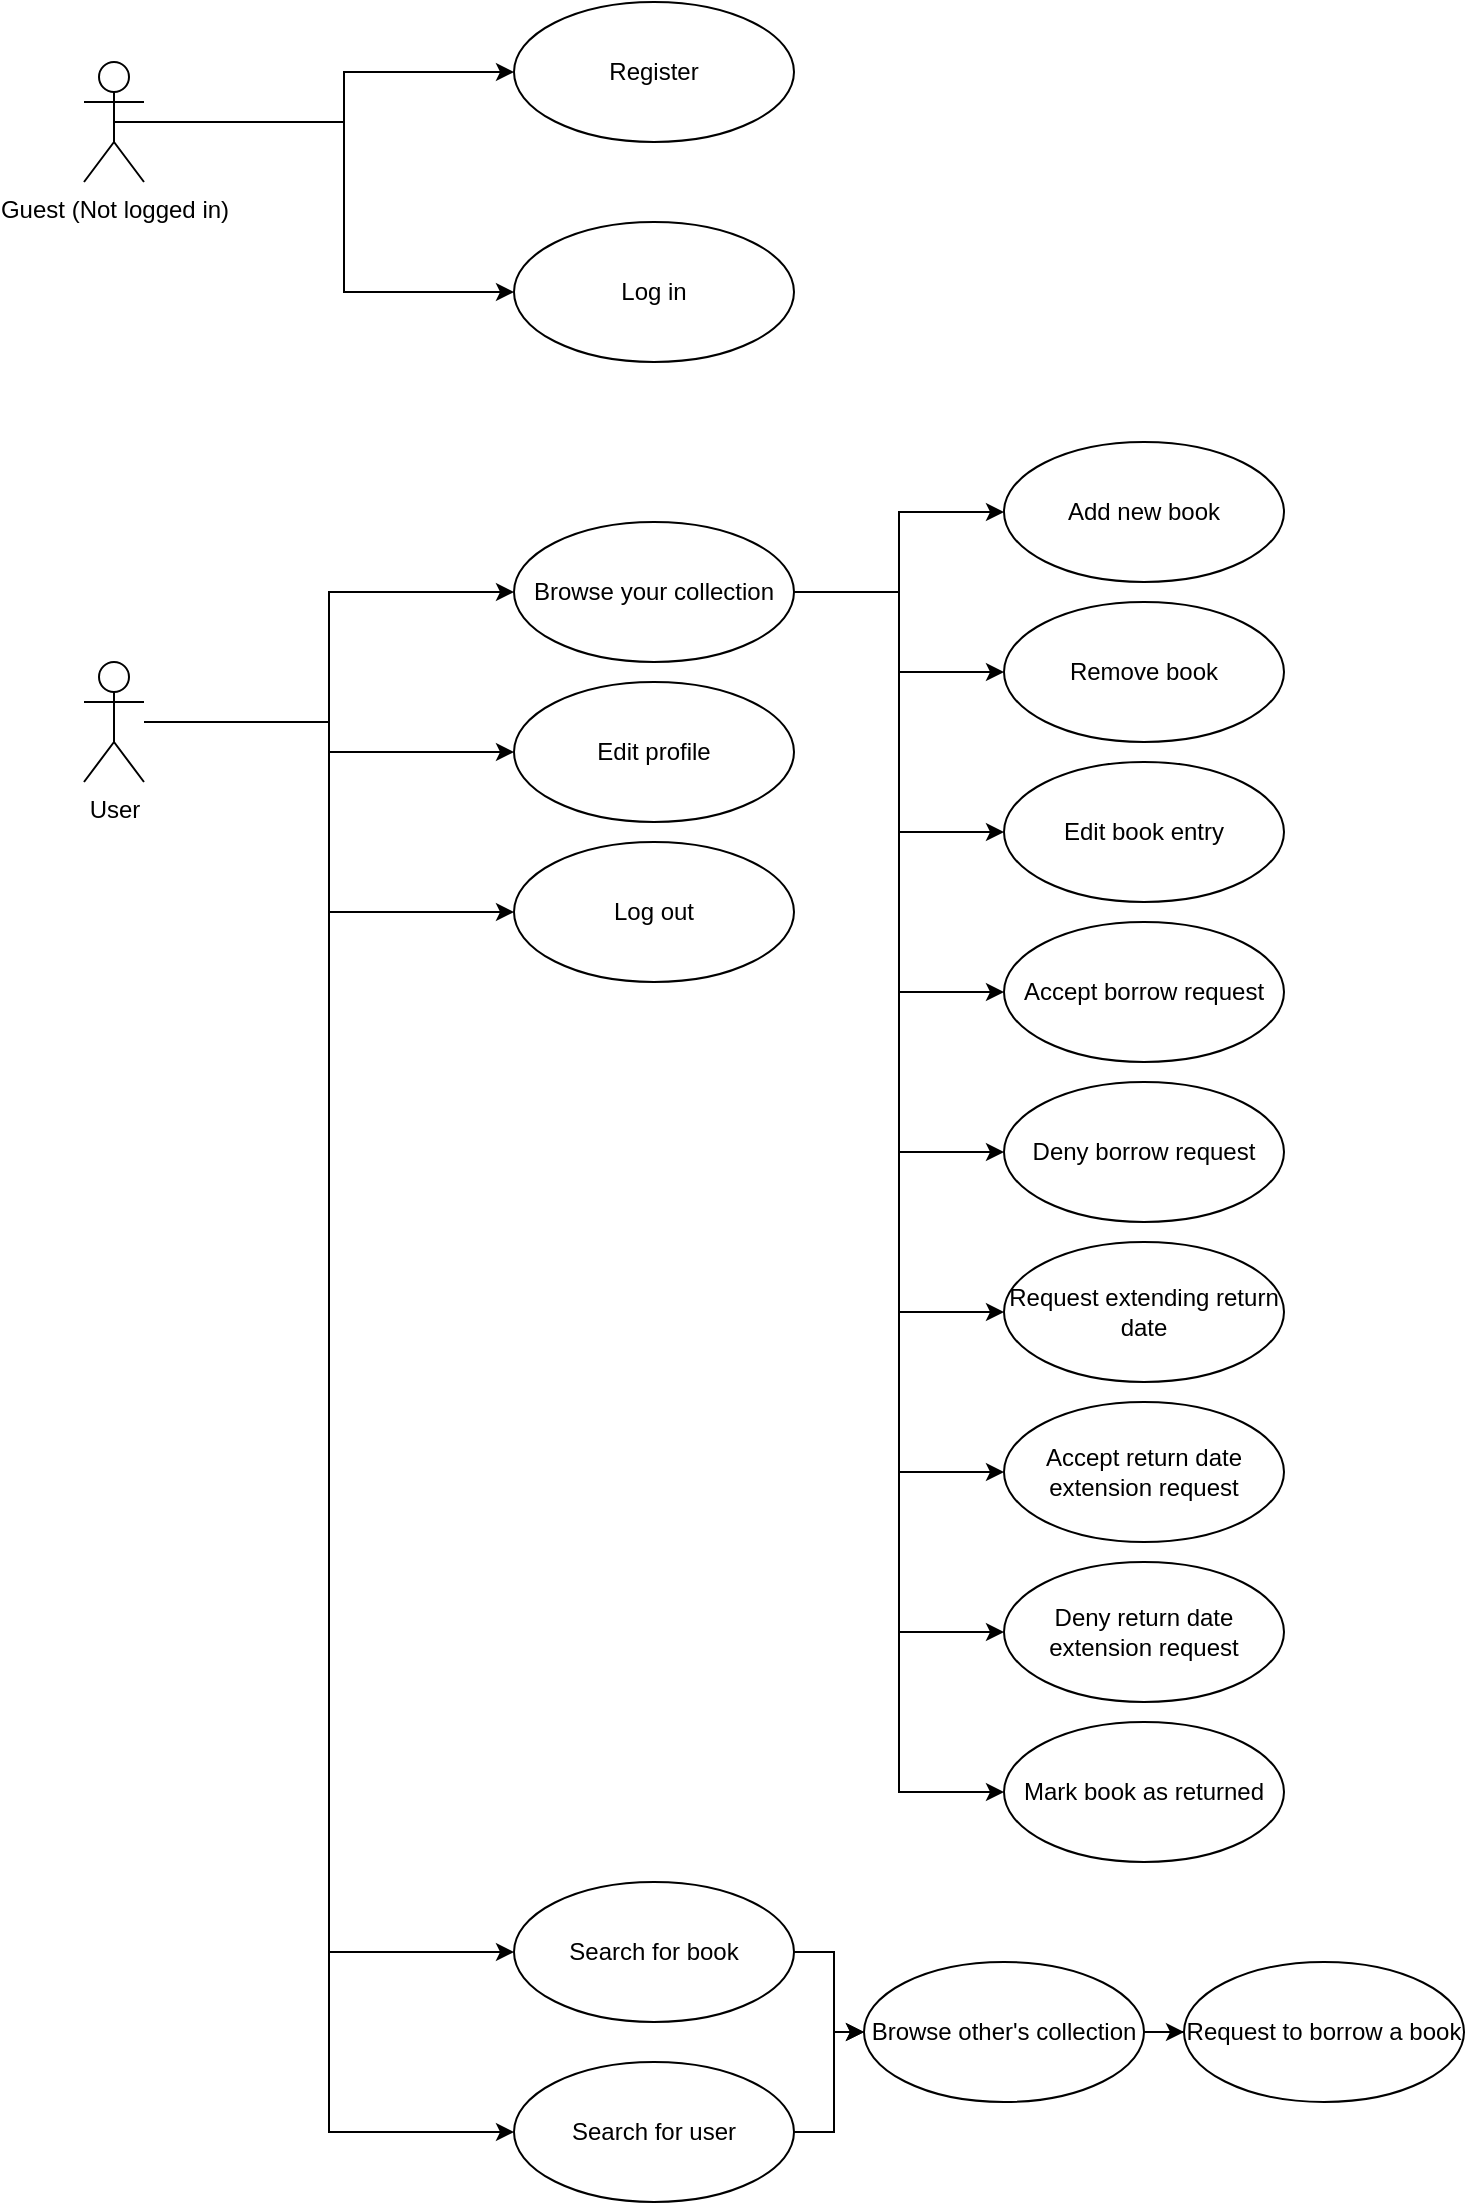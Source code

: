 <mxfile version="24.2.3" type="device">
  <diagram name="Page-1" id="TmQMUbmVaP4qODa0S9Er">
    <mxGraphModel dx="1394" dy="710" grid="1" gridSize="10" guides="1" tooltips="1" connect="1" arrows="1" fold="1" page="1" pageScale="1" pageWidth="850" pageHeight="1100" math="0" shadow="0">
      <root>
        <mxCell id="0" />
        <mxCell id="1" parent="0" />
        <mxCell id="jyrsgv97HH_tXPXr3spi-8" value="Log in" style="ellipse;whiteSpace=wrap;html=1;" vertex="1" parent="1">
          <mxGeometry x="355" y="230" width="140" height="70" as="geometry" />
        </mxCell>
        <mxCell id="jyrsgv97HH_tXPXr3spi-9" value="Register" style="ellipse;whiteSpace=wrap;html=1;" vertex="1" parent="1">
          <mxGeometry x="355" y="120" width="140" height="70" as="geometry" />
        </mxCell>
        <mxCell id="jyrsgv97HH_tXPXr3spi-16" style="edgeStyle=orthogonalEdgeStyle;rounded=0;orthogonalLoop=1;jettySize=auto;html=1;exitX=0.5;exitY=0.5;exitDx=0;exitDy=0;exitPerimeter=0;" edge="1" parent="1" source="jyrsgv97HH_tXPXr3spi-12" target="jyrsgv97HH_tXPXr3spi-9">
          <mxGeometry relative="1" as="geometry">
            <Array as="points">
              <mxPoint x="270" y="180" />
              <mxPoint x="270" y="155" />
            </Array>
          </mxGeometry>
        </mxCell>
        <mxCell id="jyrsgv97HH_tXPXr3spi-19" style="edgeStyle=orthogonalEdgeStyle;rounded=0;orthogonalLoop=1;jettySize=auto;html=1;entryX=0;entryY=0.5;entryDx=0;entryDy=0;" edge="1" parent="1" source="jyrsgv97HH_tXPXr3spi-12" target="jyrsgv97HH_tXPXr3spi-8">
          <mxGeometry relative="1" as="geometry">
            <Array as="points">
              <mxPoint x="270" y="180" />
              <mxPoint x="270" y="265" />
            </Array>
          </mxGeometry>
        </mxCell>
        <mxCell id="jyrsgv97HH_tXPXr3spi-12" value="Guest (Not logged in)" style="shape=umlActor;verticalLabelPosition=bottom;verticalAlign=top;html=1;" vertex="1" parent="1">
          <mxGeometry x="140" y="150" width="30" height="60" as="geometry" />
        </mxCell>
        <mxCell id="jyrsgv97HH_tXPXr3spi-23" style="edgeStyle=orthogonalEdgeStyle;rounded=0;orthogonalLoop=1;jettySize=auto;html=1;" edge="1" parent="1" source="jyrsgv97HH_tXPXr3spi-20" target="jyrsgv97HH_tXPXr3spi-21">
          <mxGeometry relative="1" as="geometry" />
        </mxCell>
        <mxCell id="jyrsgv97HH_tXPXr3spi-35" style="edgeStyle=orthogonalEdgeStyle;rounded=0;orthogonalLoop=1;jettySize=auto;html=1;entryX=0;entryY=0.5;entryDx=0;entryDy=0;" edge="1" parent="1" source="jyrsgv97HH_tXPXr3spi-20" target="jyrsgv97HH_tXPXr3spi-34">
          <mxGeometry relative="1" as="geometry" />
        </mxCell>
        <mxCell id="jyrsgv97HH_tXPXr3spi-40" style="edgeStyle=orthogonalEdgeStyle;rounded=0;orthogonalLoop=1;jettySize=auto;html=1;entryX=0;entryY=0.5;entryDx=0;entryDy=0;" edge="1" parent="1" source="jyrsgv97HH_tXPXr3spi-20" target="jyrsgv97HH_tXPXr3spi-39">
          <mxGeometry relative="1" as="geometry" />
        </mxCell>
        <mxCell id="jyrsgv97HH_tXPXr3spi-50" style="edgeStyle=orthogonalEdgeStyle;rounded=0;orthogonalLoop=1;jettySize=auto;html=1;entryX=0;entryY=0.5;entryDx=0;entryDy=0;" edge="1" parent="1" source="jyrsgv97HH_tXPXr3spi-20" target="jyrsgv97HH_tXPXr3spi-46">
          <mxGeometry relative="1" as="geometry" />
        </mxCell>
        <mxCell id="jyrsgv97HH_tXPXr3spi-51" style="edgeStyle=orthogonalEdgeStyle;rounded=0;orthogonalLoop=1;jettySize=auto;html=1;entryX=0;entryY=0.5;entryDx=0;entryDy=0;" edge="1" parent="1" source="jyrsgv97HH_tXPXr3spi-20" target="jyrsgv97HH_tXPXr3spi-45">
          <mxGeometry relative="1" as="geometry" />
        </mxCell>
        <mxCell id="jyrsgv97HH_tXPXr3spi-20" value="User" style="shape=umlActor;verticalLabelPosition=bottom;verticalAlign=top;html=1;" vertex="1" parent="1">
          <mxGeometry x="140" y="450" width="30" height="60" as="geometry" />
        </mxCell>
        <mxCell id="jyrsgv97HH_tXPXr3spi-32" style="edgeStyle=orthogonalEdgeStyle;rounded=0;orthogonalLoop=1;jettySize=auto;html=1;" edge="1" parent="1" source="jyrsgv97HH_tXPXr3spi-21" target="jyrsgv97HH_tXPXr3spi-24">
          <mxGeometry relative="1" as="geometry" />
        </mxCell>
        <mxCell id="jyrsgv97HH_tXPXr3spi-33" style="edgeStyle=orthogonalEdgeStyle;rounded=0;orthogonalLoop=1;jettySize=auto;html=1;" edge="1" parent="1" source="jyrsgv97HH_tXPXr3spi-21" target="jyrsgv97HH_tXPXr3spi-25">
          <mxGeometry relative="1" as="geometry" />
        </mxCell>
        <mxCell id="jyrsgv97HH_tXPXr3spi-43" style="edgeStyle=orthogonalEdgeStyle;rounded=0;orthogonalLoop=1;jettySize=auto;html=1;entryX=0;entryY=0.5;entryDx=0;entryDy=0;" edge="1" parent="1" source="jyrsgv97HH_tXPXr3spi-21" target="jyrsgv97HH_tXPXr3spi-41">
          <mxGeometry relative="1" as="geometry" />
        </mxCell>
        <mxCell id="jyrsgv97HH_tXPXr3spi-53" style="edgeStyle=orthogonalEdgeStyle;rounded=0;orthogonalLoop=1;jettySize=auto;html=1;entryX=0;entryY=0.5;entryDx=0;entryDy=0;" edge="1" parent="1" source="jyrsgv97HH_tXPXr3spi-21" target="jyrsgv97HH_tXPXr3spi-44">
          <mxGeometry relative="1" as="geometry" />
        </mxCell>
        <mxCell id="jyrsgv97HH_tXPXr3spi-54" style="edgeStyle=orthogonalEdgeStyle;rounded=0;orthogonalLoop=1;jettySize=auto;html=1;entryX=0;entryY=0.5;entryDx=0;entryDy=0;" edge="1" parent="1" source="jyrsgv97HH_tXPXr3spi-21" target="jyrsgv97HH_tXPXr3spi-52">
          <mxGeometry relative="1" as="geometry" />
        </mxCell>
        <mxCell id="jyrsgv97HH_tXPXr3spi-56" style="edgeStyle=orthogonalEdgeStyle;rounded=0;orthogonalLoop=1;jettySize=auto;html=1;entryX=0;entryY=0.5;entryDx=0;entryDy=0;" edge="1" parent="1" source="jyrsgv97HH_tXPXr3spi-21" target="jyrsgv97HH_tXPXr3spi-55">
          <mxGeometry relative="1" as="geometry" />
        </mxCell>
        <mxCell id="jyrsgv97HH_tXPXr3spi-60" style="edgeStyle=orthogonalEdgeStyle;rounded=0;orthogonalLoop=1;jettySize=auto;html=1;entryX=0;entryY=0.5;entryDx=0;entryDy=0;" edge="1" parent="1" source="jyrsgv97HH_tXPXr3spi-21" target="jyrsgv97HH_tXPXr3spi-59">
          <mxGeometry relative="1" as="geometry" />
        </mxCell>
        <mxCell id="jyrsgv97HH_tXPXr3spi-63" style="edgeStyle=orthogonalEdgeStyle;rounded=0;orthogonalLoop=1;jettySize=auto;html=1;entryX=0;entryY=0.5;entryDx=0;entryDy=0;" edge="1" parent="1" source="jyrsgv97HH_tXPXr3spi-21" target="jyrsgv97HH_tXPXr3spi-61">
          <mxGeometry relative="1" as="geometry" />
        </mxCell>
        <mxCell id="jyrsgv97HH_tXPXr3spi-64" style="edgeStyle=orthogonalEdgeStyle;rounded=0;orthogonalLoop=1;jettySize=auto;html=1;entryX=0;entryY=0.5;entryDx=0;entryDy=0;" edge="1" parent="1" source="jyrsgv97HH_tXPXr3spi-21" target="jyrsgv97HH_tXPXr3spi-62">
          <mxGeometry relative="1" as="geometry" />
        </mxCell>
        <mxCell id="jyrsgv97HH_tXPXr3spi-21" value="Browse your collection" style="ellipse;whiteSpace=wrap;html=1;" vertex="1" parent="1">
          <mxGeometry x="355" y="380" width="140" height="70" as="geometry" />
        </mxCell>
        <mxCell id="jyrsgv97HH_tXPXr3spi-24" value="&lt;div&gt;Add new book&lt;/div&gt;" style="ellipse;whiteSpace=wrap;html=1;" vertex="1" parent="1">
          <mxGeometry x="600" y="340" width="140" height="70" as="geometry" />
        </mxCell>
        <mxCell id="jyrsgv97HH_tXPXr3spi-25" value="Remove book" style="ellipse;whiteSpace=wrap;html=1;" vertex="1" parent="1">
          <mxGeometry x="600" y="420" width="140" height="70" as="geometry" />
        </mxCell>
        <mxCell id="jyrsgv97HH_tXPXr3spi-31" style="edgeStyle=orthogonalEdgeStyle;rounded=0;orthogonalLoop=1;jettySize=auto;html=1;" edge="1" parent="1" source="jyrsgv97HH_tXPXr3spi-28" target="jyrsgv97HH_tXPXr3spi-30">
          <mxGeometry relative="1" as="geometry" />
        </mxCell>
        <mxCell id="jyrsgv97HH_tXPXr3spi-28" value="Browse other&#39;s collection" style="ellipse;whiteSpace=wrap;html=1;" vertex="1" parent="1">
          <mxGeometry x="530" y="1100" width="140" height="70" as="geometry" />
        </mxCell>
        <mxCell id="jyrsgv97HH_tXPXr3spi-30" value="Request to borrow a book" style="ellipse;whiteSpace=wrap;html=1;" vertex="1" parent="1">
          <mxGeometry x="690" y="1100" width="140" height="70" as="geometry" />
        </mxCell>
        <mxCell id="jyrsgv97HH_tXPXr3spi-34" value="Log out" style="ellipse;whiteSpace=wrap;html=1;" vertex="1" parent="1">
          <mxGeometry x="355" y="540" width="140" height="70" as="geometry" />
        </mxCell>
        <mxCell id="jyrsgv97HH_tXPXr3spi-39" value="Edit profile" style="ellipse;whiteSpace=wrap;html=1;" vertex="1" parent="1">
          <mxGeometry x="355" y="460" width="140" height="70" as="geometry" />
        </mxCell>
        <mxCell id="jyrsgv97HH_tXPXr3spi-41" value="Edit book entry" style="ellipse;whiteSpace=wrap;html=1;" vertex="1" parent="1">
          <mxGeometry x="600" y="500" width="140" height="70" as="geometry" />
        </mxCell>
        <mxCell id="jyrsgv97HH_tXPXr3spi-44" value="Accept borrow request" style="ellipse;whiteSpace=wrap;html=1;" vertex="1" parent="1">
          <mxGeometry x="600" y="580" width="140" height="70" as="geometry" />
        </mxCell>
        <mxCell id="jyrsgv97HH_tXPXr3spi-48" style="edgeStyle=orthogonalEdgeStyle;rounded=0;orthogonalLoop=1;jettySize=auto;html=1;" edge="1" parent="1" source="jyrsgv97HH_tXPXr3spi-45" target="jyrsgv97HH_tXPXr3spi-28">
          <mxGeometry relative="1" as="geometry" />
        </mxCell>
        <mxCell id="jyrsgv97HH_tXPXr3spi-45" value="Search for user" style="ellipse;whiteSpace=wrap;html=1;" vertex="1" parent="1">
          <mxGeometry x="355" y="1150" width="140" height="70" as="geometry" />
        </mxCell>
        <mxCell id="jyrsgv97HH_tXPXr3spi-65" style="edgeStyle=orthogonalEdgeStyle;rounded=0;orthogonalLoop=1;jettySize=auto;html=1;entryX=0;entryY=0.5;entryDx=0;entryDy=0;" edge="1" parent="1" source="jyrsgv97HH_tXPXr3spi-46" target="jyrsgv97HH_tXPXr3spi-28">
          <mxGeometry relative="1" as="geometry" />
        </mxCell>
        <mxCell id="jyrsgv97HH_tXPXr3spi-46" value="Search for book" style="ellipse;whiteSpace=wrap;html=1;" vertex="1" parent="1">
          <mxGeometry x="355" y="1060" width="140" height="70" as="geometry" />
        </mxCell>
        <mxCell id="jyrsgv97HH_tXPXr3spi-52" value="Deny borrow request" style="ellipse;whiteSpace=wrap;html=1;" vertex="1" parent="1">
          <mxGeometry x="600" y="660" width="140" height="70" as="geometry" />
        </mxCell>
        <mxCell id="jyrsgv97HH_tXPXr3spi-55" value="Mark book as returned" style="ellipse;whiteSpace=wrap;html=1;" vertex="1" parent="1">
          <mxGeometry x="600" y="980" width="140" height="70" as="geometry" />
        </mxCell>
        <mxCell id="jyrsgv97HH_tXPXr3spi-59" value="Request extending return date" style="ellipse;whiteSpace=wrap;html=1;" vertex="1" parent="1">
          <mxGeometry x="600" y="740" width="140" height="70" as="geometry" />
        </mxCell>
        <mxCell id="jyrsgv97HH_tXPXr3spi-61" value="Accept return date extension request" style="ellipse;whiteSpace=wrap;html=1;" vertex="1" parent="1">
          <mxGeometry x="600" y="820" width="140" height="70" as="geometry" />
        </mxCell>
        <mxCell id="jyrsgv97HH_tXPXr3spi-62" value="Deny return date extension request" style="ellipse;whiteSpace=wrap;html=1;" vertex="1" parent="1">
          <mxGeometry x="600" y="900" width="140" height="70" as="geometry" />
        </mxCell>
      </root>
    </mxGraphModel>
  </diagram>
</mxfile>
